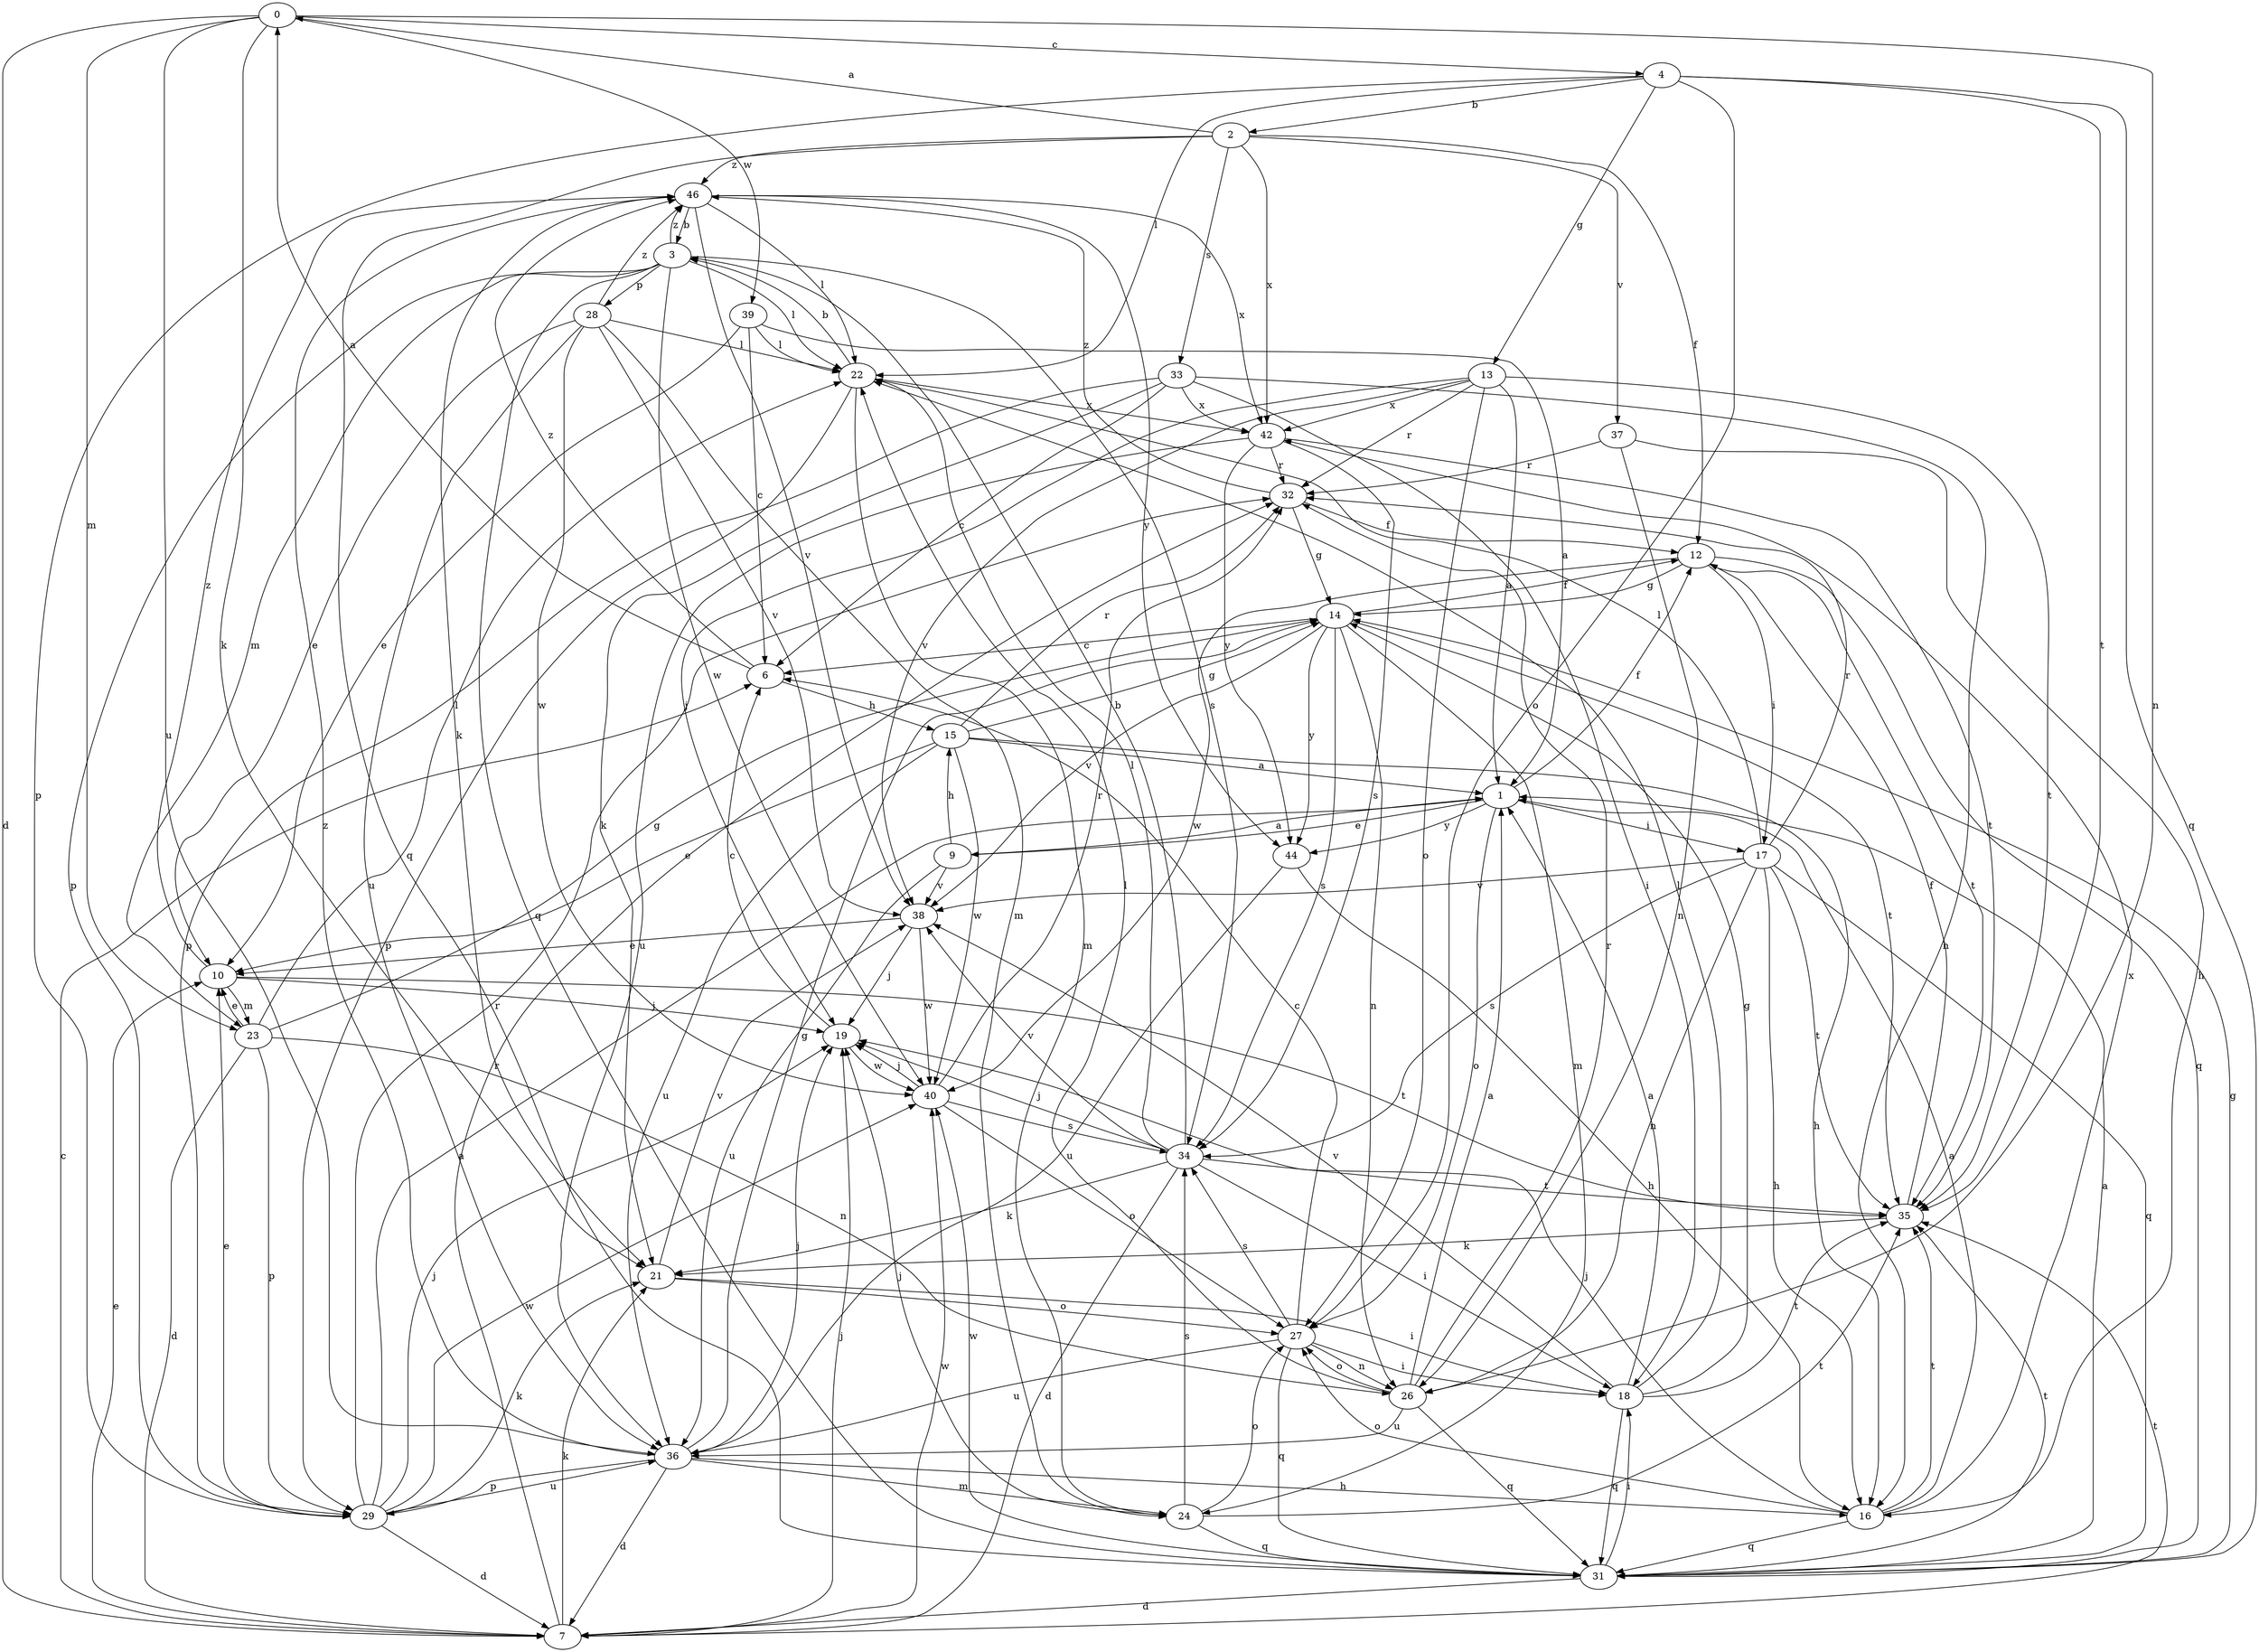 strict digraph  {
0;
1;
2;
3;
4;
6;
7;
9;
10;
12;
13;
14;
15;
16;
17;
18;
19;
21;
22;
23;
24;
26;
27;
28;
29;
31;
32;
33;
34;
35;
36;
37;
38;
39;
40;
42;
44;
46;
0 -> 4  [label=c];
0 -> 7  [label=d];
0 -> 21  [label=k];
0 -> 23  [label=m];
0 -> 26  [label=n];
0 -> 36  [label=u];
0 -> 39  [label=w];
1 -> 9  [label=e];
1 -> 12  [label=f];
1 -> 17  [label=i];
1 -> 27  [label=o];
1 -> 44  [label=y];
2 -> 0  [label=a];
2 -> 12  [label=f];
2 -> 31  [label=q];
2 -> 33  [label=s];
2 -> 37  [label=v];
2 -> 42  [label=x];
2 -> 46  [label=z];
3 -> 22  [label=l];
3 -> 23  [label=m];
3 -> 28  [label=p];
3 -> 29  [label=p];
3 -> 31  [label=q];
3 -> 34  [label=s];
3 -> 40  [label=w];
3 -> 46  [label=z];
4 -> 2  [label=b];
4 -> 13  [label=g];
4 -> 22  [label=l];
4 -> 27  [label=o];
4 -> 29  [label=p];
4 -> 31  [label=q];
4 -> 35  [label=t];
6 -> 0  [label=a];
6 -> 15  [label=h];
6 -> 46  [label=z];
7 -> 6  [label=c];
7 -> 10  [label=e];
7 -> 19  [label=j];
7 -> 21  [label=k];
7 -> 32  [label=r];
7 -> 35  [label=t];
7 -> 40  [label=w];
9 -> 1  [label=a];
9 -> 15  [label=h];
9 -> 36  [label=u];
9 -> 38  [label=v];
10 -> 19  [label=j];
10 -> 23  [label=m];
10 -> 35  [label=t];
10 -> 46  [label=z];
12 -> 14  [label=g];
12 -> 17  [label=i];
12 -> 31  [label=q];
12 -> 35  [label=t];
12 -> 40  [label=w];
13 -> 1  [label=a];
13 -> 19  [label=j];
13 -> 27  [label=o];
13 -> 32  [label=r];
13 -> 35  [label=t];
13 -> 38  [label=v];
13 -> 42  [label=x];
14 -> 6  [label=c];
14 -> 12  [label=f];
14 -> 24  [label=m];
14 -> 26  [label=n];
14 -> 34  [label=s];
14 -> 35  [label=t];
14 -> 38  [label=v];
14 -> 44  [label=y];
15 -> 1  [label=a];
15 -> 10  [label=e];
15 -> 14  [label=g];
15 -> 16  [label=h];
15 -> 32  [label=r];
15 -> 36  [label=u];
15 -> 40  [label=w];
16 -> 1  [label=a];
16 -> 19  [label=j];
16 -> 27  [label=o];
16 -> 31  [label=q];
16 -> 35  [label=t];
16 -> 42  [label=x];
17 -> 16  [label=h];
17 -> 22  [label=l];
17 -> 26  [label=n];
17 -> 31  [label=q];
17 -> 32  [label=r];
17 -> 34  [label=s];
17 -> 35  [label=t];
17 -> 38  [label=v];
18 -> 1  [label=a];
18 -> 14  [label=g];
18 -> 22  [label=l];
18 -> 31  [label=q];
18 -> 35  [label=t];
18 -> 38  [label=v];
19 -> 6  [label=c];
19 -> 40  [label=w];
21 -> 18  [label=i];
21 -> 27  [label=o];
21 -> 38  [label=v];
22 -> 3  [label=b];
22 -> 24  [label=m];
22 -> 29  [label=p];
22 -> 42  [label=x];
23 -> 7  [label=d];
23 -> 10  [label=e];
23 -> 14  [label=g];
23 -> 22  [label=l];
23 -> 26  [label=n];
23 -> 29  [label=p];
24 -> 19  [label=j];
24 -> 27  [label=o];
24 -> 31  [label=q];
24 -> 34  [label=s];
24 -> 35  [label=t];
26 -> 1  [label=a];
26 -> 22  [label=l];
26 -> 27  [label=o];
26 -> 31  [label=q];
26 -> 32  [label=r];
26 -> 36  [label=u];
27 -> 6  [label=c];
27 -> 18  [label=i];
27 -> 26  [label=n];
27 -> 31  [label=q];
27 -> 34  [label=s];
27 -> 36  [label=u];
28 -> 10  [label=e];
28 -> 22  [label=l];
28 -> 24  [label=m];
28 -> 36  [label=u];
28 -> 38  [label=v];
28 -> 40  [label=w];
28 -> 46  [label=z];
29 -> 1  [label=a];
29 -> 7  [label=d];
29 -> 10  [label=e];
29 -> 19  [label=j];
29 -> 21  [label=k];
29 -> 32  [label=r];
29 -> 36  [label=u];
29 -> 40  [label=w];
31 -> 1  [label=a];
31 -> 7  [label=d];
31 -> 14  [label=g];
31 -> 18  [label=i];
31 -> 35  [label=t];
31 -> 40  [label=w];
32 -> 12  [label=f];
32 -> 14  [label=g];
32 -> 46  [label=z];
33 -> 6  [label=c];
33 -> 16  [label=h];
33 -> 18  [label=i];
33 -> 21  [label=k];
33 -> 29  [label=p];
33 -> 42  [label=x];
34 -> 3  [label=b];
34 -> 7  [label=d];
34 -> 18  [label=i];
34 -> 19  [label=j];
34 -> 21  [label=k];
34 -> 22  [label=l];
34 -> 35  [label=t];
34 -> 38  [label=v];
35 -> 12  [label=f];
35 -> 21  [label=k];
36 -> 7  [label=d];
36 -> 14  [label=g];
36 -> 16  [label=h];
36 -> 19  [label=j];
36 -> 24  [label=m];
36 -> 29  [label=p];
36 -> 46  [label=z];
37 -> 16  [label=h];
37 -> 26  [label=n];
37 -> 32  [label=r];
38 -> 10  [label=e];
38 -> 19  [label=j];
38 -> 40  [label=w];
39 -> 1  [label=a];
39 -> 6  [label=c];
39 -> 10  [label=e];
39 -> 22  [label=l];
40 -> 19  [label=j];
40 -> 27  [label=o];
40 -> 32  [label=r];
40 -> 34  [label=s];
42 -> 32  [label=r];
42 -> 34  [label=s];
42 -> 35  [label=t];
42 -> 36  [label=u];
42 -> 44  [label=y];
44 -> 16  [label=h];
44 -> 36  [label=u];
46 -> 3  [label=b];
46 -> 21  [label=k];
46 -> 22  [label=l];
46 -> 38  [label=v];
46 -> 42  [label=x];
46 -> 44  [label=y];
}
